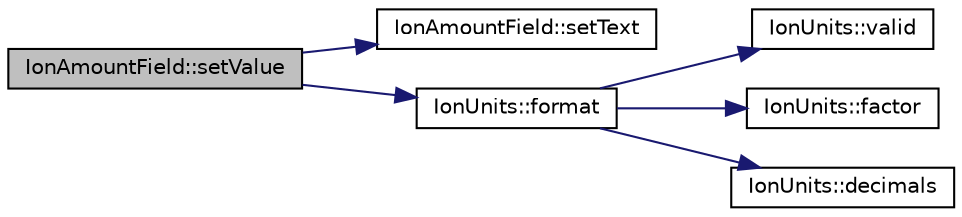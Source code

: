 digraph "IonAmountField::setValue"
{
  edge [fontname="Helvetica",fontsize="10",labelfontname="Helvetica",labelfontsize="10"];
  node [fontname="Helvetica",fontsize="10",shape=record];
  rankdir="LR";
  Node32 [label="IonAmountField::setValue",height=0.2,width=0.4,color="black", fillcolor="grey75", style="filled", fontcolor="black"];
  Node32 -> Node33 [color="midnightblue",fontsize="10",style="solid",fontname="Helvetica"];
  Node33 [label="IonAmountField::setText",height=0.2,width=0.4,color="black", fillcolor="white", style="filled",URL="$db/d1e/class_ion_amount_field.html#a987221e58050f73a2f29afc3ad721e49"];
  Node32 -> Node34 [color="midnightblue",fontsize="10",style="solid",fontname="Helvetica"];
  Node34 [label="IonUnits::format",height=0.2,width=0.4,color="black", fillcolor="white", style="filled",URL="$d7/dab/class_ion_units.html#a7cf8cdbd0a24c418ae91b511fac5bee4",tooltip="Format as string. "];
  Node34 -> Node35 [color="midnightblue",fontsize="10",style="solid",fontname="Helvetica"];
  Node35 [label="IonUnits::valid",height=0.2,width=0.4,color="black", fillcolor="white", style="filled",URL="$d7/dab/class_ion_units.html#a23c5b1306ed473dbb2375a6675a2ce13",tooltip="Is unit ID valid? "];
  Node34 -> Node36 [color="midnightblue",fontsize="10",style="solid",fontname="Helvetica"];
  Node36 [label="IonUnits::factor",height=0.2,width=0.4,color="black", fillcolor="white", style="filled",URL="$d7/dab/class_ion_units.html#a210814a200496caf63083ed4abd1bd24",tooltip="Number of Satoshis (1e-8) per unit. "];
  Node34 -> Node37 [color="midnightblue",fontsize="10",style="solid",fontname="Helvetica"];
  Node37 [label="IonUnits::decimals",height=0.2,width=0.4,color="black", fillcolor="white", style="filled",URL="$d7/dab/class_ion_units.html#a5e9c7a5b666b858c171760273c51c9d7",tooltip="Number of decimals left. "];
}
